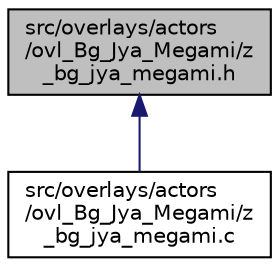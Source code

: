 digraph "src/overlays/actors/ovl_Bg_Jya_Megami/z_bg_jya_megami.h"
{
 // LATEX_PDF_SIZE
  edge [fontname="Helvetica",fontsize="10",labelfontname="Helvetica",labelfontsize="10"];
  node [fontname="Helvetica",fontsize="10",shape=record];
  Node1 [label="src/overlays/actors\l/ovl_Bg_Jya_Megami/z\l_bg_jya_megami.h",height=0.2,width=0.4,color="black", fillcolor="grey75", style="filled", fontcolor="black",tooltip=" "];
  Node1 -> Node2 [dir="back",color="midnightblue",fontsize="10",style="solid",fontname="Helvetica"];
  Node2 [label="src/overlays/actors\l/ovl_Bg_Jya_Megami/z\l_bg_jya_megami.c",height=0.2,width=0.4,color="black", fillcolor="white", style="filled",URL="$d7/d7d/z__bg__jya__megami_8c.html",tooltip=" "];
}
